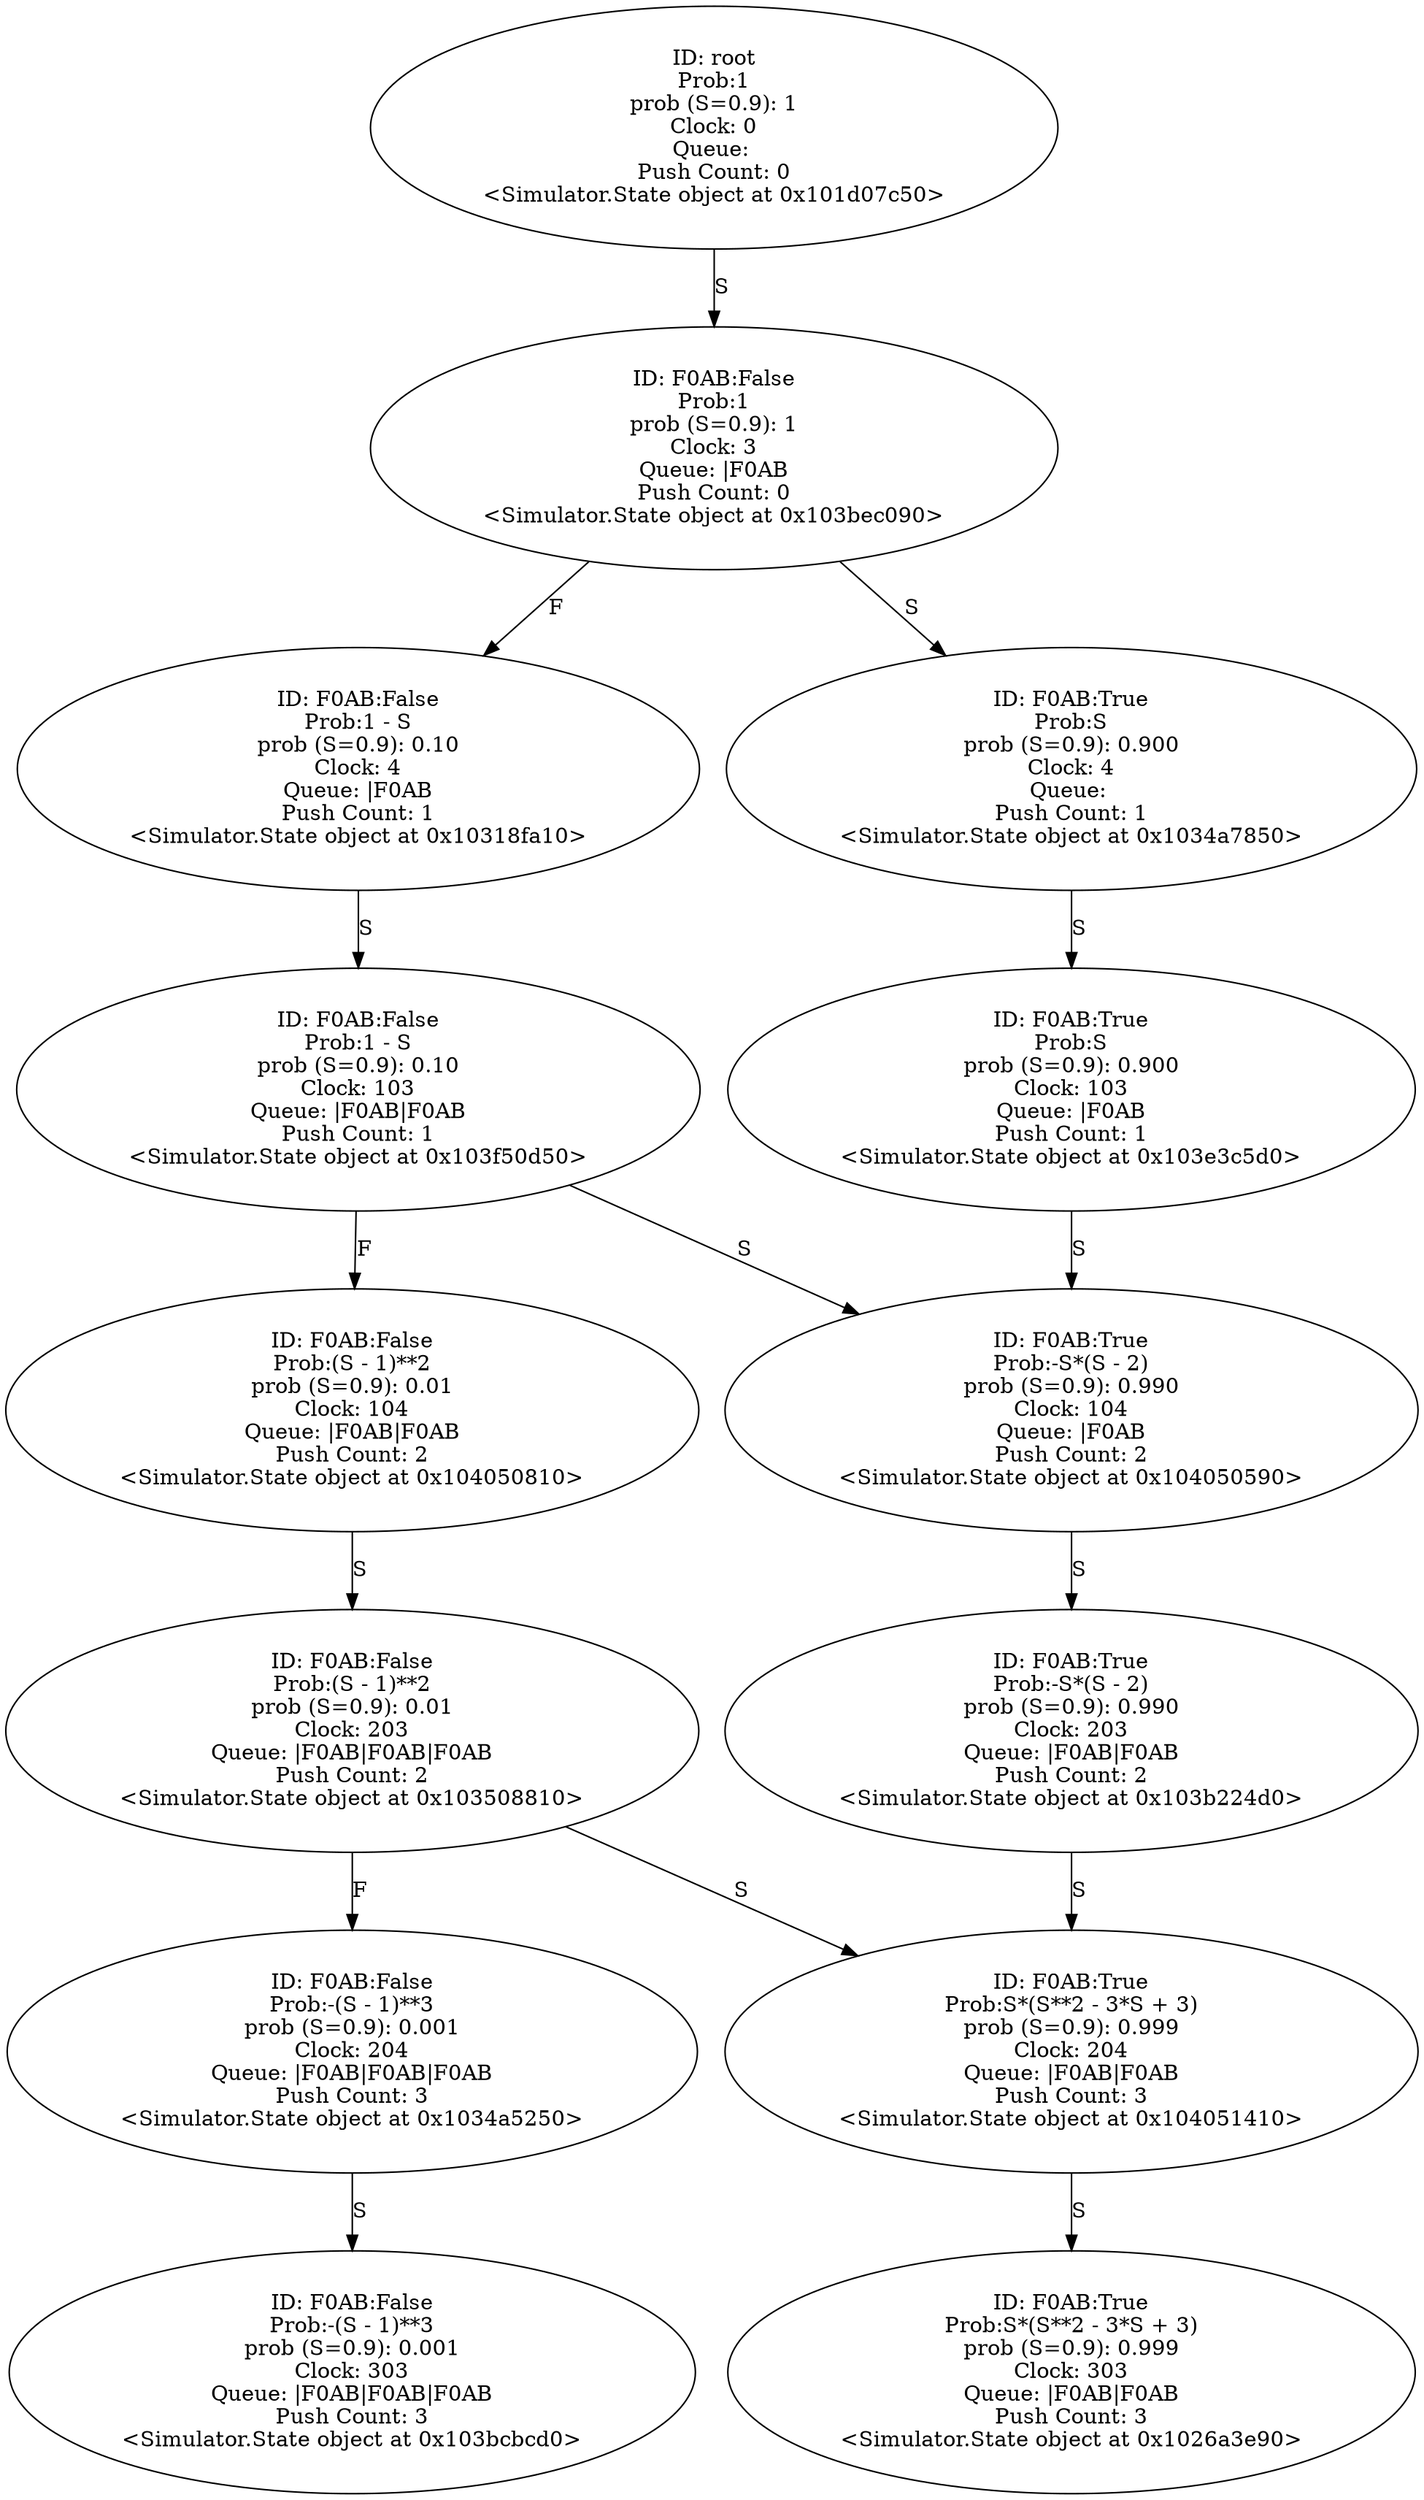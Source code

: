 digraph "./Output/./controled_frequency_S100_R100_(withqueue)" {
	<Simulator.State object at 0x101d07c50> [label="ID: root
Prob:1
prob (S=0.9): 1
Clock: 0
Queue: 
Push Count: 0
<Simulator.State object at 0x101d07c50>"]
	<Simulator.State object at 0x101d07c50> -> <Simulator.State object at 0x103bec090> [label=S]
	<Simulator.State object at 0x103bec090> [label="ID: F0AB:False
Prob:1
prob (S=0.9): 1
Clock: 3
Queue: |F0AB
Push Count: 0
<Simulator.State object at 0x103bec090>"]
	<Simulator.State object at 0x103bec090> -> <Simulator.State object at 0x10318fa10> [label=F]
	<Simulator.State object at 0x103bec090> -> <Simulator.State object at 0x1034a7850> [label=S]
	<Simulator.State object at 0x10318fa10> [label="ID: F0AB:False
Prob:1 - S
prob (S=0.9): 0.10
Clock: 4
Queue: |F0AB
Push Count: 1
<Simulator.State object at 0x10318fa10>"]
	<Simulator.State object at 0x10318fa10> -> <Simulator.State object at 0x103f50d50> [label=S]
	<Simulator.State object at 0x1034a7850> [label="ID: F0AB:True
Prob:S
prob (S=0.9): 0.900
Clock: 4
Queue: 
Push Count: 1
<Simulator.State object at 0x1034a7850>"]
	<Simulator.State object at 0x1034a7850> -> <Simulator.State object at 0x103e3c5d0> [label=S]
	<Simulator.State object at 0x103f50d50> [label="ID: F0AB:False
Prob:1 - S
prob (S=0.9): 0.10
Clock: 103
Queue: |F0AB|F0AB
Push Count: 1
<Simulator.State object at 0x103f50d50>"]
	<Simulator.State object at 0x103f50d50> -> <Simulator.State object at 0x104050810> [label=F]
	<Simulator.State object at 0x103f50d50> -> <Simulator.State object at 0x104050590> [label=S]
	<Simulator.State object at 0x103e3c5d0> [label="ID: F0AB:True
Prob:S
prob (S=0.9): 0.900
Clock: 103
Queue: |F0AB
Push Count: 1
<Simulator.State object at 0x103e3c5d0>"]
	<Simulator.State object at 0x103e3c5d0> -> <Simulator.State object at 0x104050590> [label=S]
	<Simulator.State object at 0x104050810> [label="ID: F0AB:False
Prob:(S - 1)**2
prob (S=0.9): 0.01
Clock: 104
Queue: |F0AB|F0AB
Push Count: 2
<Simulator.State object at 0x104050810>"]
	<Simulator.State object at 0x104050810> -> <Simulator.State object at 0x103508810> [label=S]
	<Simulator.State object at 0x104050590> [label="ID: F0AB:True
Prob:-S*(S - 2)
prob (S=0.9): 0.990
Clock: 104
Queue: |F0AB
Push Count: 2
<Simulator.State object at 0x104050590>"]
	<Simulator.State object at 0x104050590> -> <Simulator.State object at 0x103b224d0> [label=S]
	<Simulator.State object at 0x103508810> [label="ID: F0AB:False
Prob:(S - 1)**2
prob (S=0.9): 0.01
Clock: 203
Queue: |F0AB|F0AB|F0AB
Push Count: 2
<Simulator.State object at 0x103508810>"]
	<Simulator.State object at 0x103508810> -> <Simulator.State object at 0x1034a5250> [label=F]
	<Simulator.State object at 0x103508810> -> <Simulator.State object at 0x104051410> [label=S]
	<Simulator.State object at 0x103b224d0> [label="ID: F0AB:True
Prob:-S*(S - 2)
prob (S=0.9): 0.990
Clock: 203
Queue: |F0AB|F0AB
Push Count: 2
<Simulator.State object at 0x103b224d0>"]
	<Simulator.State object at 0x103b224d0> -> <Simulator.State object at 0x104051410> [label=S]
	<Simulator.State object at 0x1034a5250> [label="ID: F0AB:False
Prob:-(S - 1)**3
prob (S=0.9): 0.001
Clock: 204
Queue: |F0AB|F0AB|F0AB
Push Count: 3
<Simulator.State object at 0x1034a5250>"]
	<Simulator.State object at 0x1034a5250> -> <Simulator.State object at 0x103bcbcd0> [label=S]
	<Simulator.State object at 0x104051410> [label="ID: F0AB:True
Prob:S*(S**2 - 3*S + 3)
prob (S=0.9): 0.999
Clock: 204
Queue: |F0AB|F0AB
Push Count: 3
<Simulator.State object at 0x104051410>"]
	<Simulator.State object at 0x104051410> -> <Simulator.State object at 0x1026a3e90> [label=S]
	<Simulator.State object at 0x103bcbcd0> [label="ID: F0AB:False
Prob:-(S - 1)**3
prob (S=0.9): 0.001
Clock: 303
Queue: |F0AB|F0AB|F0AB
Push Count: 3
<Simulator.State object at 0x103bcbcd0>"]
	<Simulator.State object at 0x1026a3e90> [label="ID: F0AB:True
Prob:S*(S**2 - 3*S + 3)
prob (S=0.9): 0.999
Clock: 303
Queue: |F0AB|F0AB
Push Count: 3
<Simulator.State object at 0x1026a3e90>"]
}
